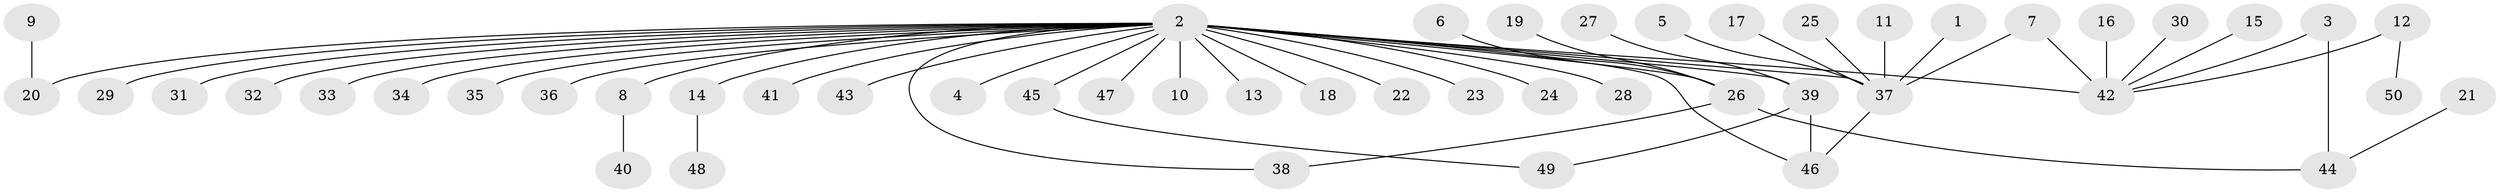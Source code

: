 // original degree distribution, {14: 0.010101010101010102, 21: 0.010101010101010102, 4: 0.0707070707070707, 8: 0.020202020202020204, 3: 0.050505050505050504, 11: 0.010101010101010102, 5: 0.010101010101010102, 1: 0.5757575757575758, 7: 0.010101010101010102, 2: 0.23232323232323232}
// Generated by graph-tools (version 1.1) at 2025/26/03/09/25 03:26:02]
// undirected, 50 vertices, 55 edges
graph export_dot {
graph [start="1"]
  node [color=gray90,style=filled];
  1;
  2;
  3;
  4;
  5;
  6;
  7;
  8;
  9;
  10;
  11;
  12;
  13;
  14;
  15;
  16;
  17;
  18;
  19;
  20;
  21;
  22;
  23;
  24;
  25;
  26;
  27;
  28;
  29;
  30;
  31;
  32;
  33;
  34;
  35;
  36;
  37;
  38;
  39;
  40;
  41;
  42;
  43;
  44;
  45;
  46;
  47;
  48;
  49;
  50;
  1 -- 37 [weight=1.0];
  2 -- 4 [weight=1.0];
  2 -- 8 [weight=1.0];
  2 -- 10 [weight=1.0];
  2 -- 13 [weight=1.0];
  2 -- 14 [weight=1.0];
  2 -- 18 [weight=1.0];
  2 -- 20 [weight=1.0];
  2 -- 22 [weight=1.0];
  2 -- 23 [weight=1.0];
  2 -- 24 [weight=1.0];
  2 -- 26 [weight=2.0];
  2 -- 28 [weight=1.0];
  2 -- 29 [weight=1.0];
  2 -- 31 [weight=1.0];
  2 -- 32 [weight=1.0];
  2 -- 33 [weight=1.0];
  2 -- 34 [weight=1.0];
  2 -- 35 [weight=1.0];
  2 -- 36 [weight=1.0];
  2 -- 37 [weight=3.0];
  2 -- 38 [weight=1.0];
  2 -- 39 [weight=1.0];
  2 -- 41 [weight=1.0];
  2 -- 42 [weight=3.0];
  2 -- 43 [weight=1.0];
  2 -- 45 [weight=1.0];
  2 -- 46 [weight=1.0];
  2 -- 47 [weight=1.0];
  3 -- 42 [weight=1.0];
  3 -- 44 [weight=1.0];
  5 -- 37 [weight=1.0];
  6 -- 26 [weight=1.0];
  7 -- 37 [weight=1.0];
  7 -- 42 [weight=1.0];
  8 -- 40 [weight=1.0];
  9 -- 20 [weight=1.0];
  11 -- 37 [weight=1.0];
  12 -- 42 [weight=1.0];
  12 -- 50 [weight=1.0];
  14 -- 48 [weight=1.0];
  15 -- 42 [weight=1.0];
  16 -- 42 [weight=1.0];
  17 -- 37 [weight=1.0];
  19 -- 26 [weight=1.0];
  21 -- 44 [weight=1.0];
  25 -- 37 [weight=1.0];
  26 -- 38 [weight=1.0];
  26 -- 44 [weight=1.0];
  27 -- 39 [weight=1.0];
  30 -- 42 [weight=1.0];
  37 -- 46 [weight=1.0];
  39 -- 46 [weight=1.0];
  39 -- 49 [weight=1.0];
  45 -- 49 [weight=1.0];
}
